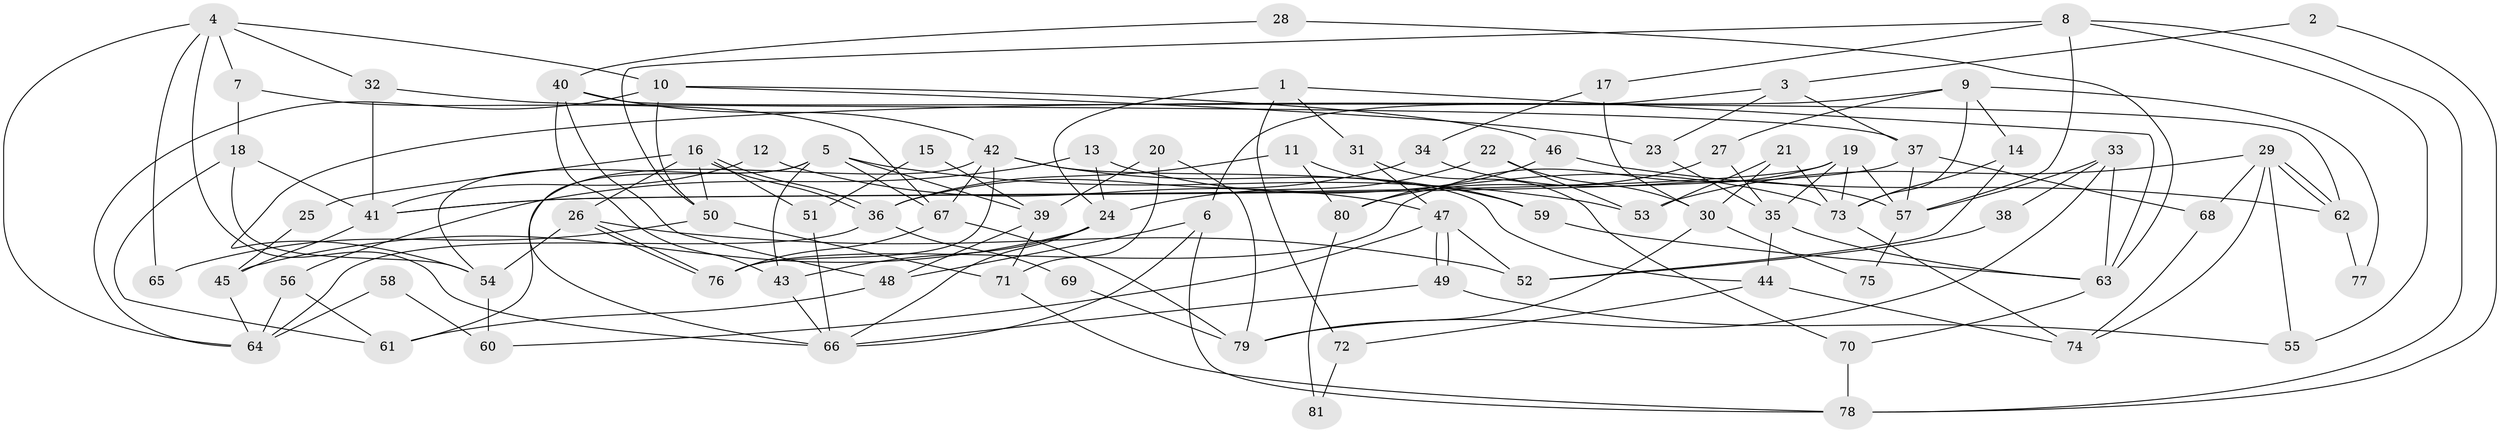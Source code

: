// Generated by graph-tools (version 1.1) at 2025/01/03/09/25 03:01:58]
// undirected, 81 vertices, 162 edges
graph export_dot {
graph [start="1"]
  node [color=gray90,style=filled];
  1;
  2;
  3;
  4;
  5;
  6;
  7;
  8;
  9;
  10;
  11;
  12;
  13;
  14;
  15;
  16;
  17;
  18;
  19;
  20;
  21;
  22;
  23;
  24;
  25;
  26;
  27;
  28;
  29;
  30;
  31;
  32;
  33;
  34;
  35;
  36;
  37;
  38;
  39;
  40;
  41;
  42;
  43;
  44;
  45;
  46;
  47;
  48;
  49;
  50;
  51;
  52;
  53;
  54;
  55;
  56;
  57;
  58;
  59;
  60;
  61;
  62;
  63;
  64;
  65;
  66;
  67;
  68;
  69;
  70;
  71;
  72;
  73;
  74;
  75;
  76;
  77;
  78;
  79;
  80;
  81;
  1 -- 24;
  1 -- 63;
  1 -- 31;
  1 -- 72;
  2 -- 78;
  2 -- 3;
  3 -- 6;
  3 -- 37;
  3 -- 23;
  4 -- 64;
  4 -- 66;
  4 -- 7;
  4 -- 10;
  4 -- 32;
  4 -- 65;
  5 -- 54;
  5 -- 66;
  5 -- 39;
  5 -- 43;
  5 -- 53;
  5 -- 67;
  6 -- 78;
  6 -- 66;
  6 -- 48;
  7 -- 67;
  7 -- 18;
  8 -- 50;
  8 -- 17;
  8 -- 55;
  8 -- 57;
  8 -- 78;
  9 -- 73;
  9 -- 54;
  9 -- 14;
  9 -- 27;
  9 -- 77;
  10 -- 23;
  10 -- 46;
  10 -- 50;
  10 -- 64;
  11 -- 80;
  11 -- 36;
  11 -- 59;
  12 -- 41;
  12 -- 47;
  13 -- 56;
  13 -- 73;
  13 -- 24;
  14 -- 73;
  14 -- 52;
  15 -- 51;
  15 -- 39;
  16 -- 36;
  16 -- 36;
  16 -- 26;
  16 -- 25;
  16 -- 50;
  16 -- 51;
  17 -- 34;
  17 -- 30;
  18 -- 41;
  18 -- 54;
  18 -- 61;
  19 -- 57;
  19 -- 76;
  19 -- 35;
  19 -- 41;
  19 -- 73;
  20 -- 39;
  20 -- 71;
  20 -- 79;
  21 -- 73;
  21 -- 30;
  21 -- 53;
  22 -- 24;
  22 -- 53;
  22 -- 30;
  23 -- 35;
  24 -- 43;
  24 -- 45;
  24 -- 66;
  25 -- 45;
  26 -- 52;
  26 -- 76;
  26 -- 76;
  26 -- 54;
  27 -- 35;
  27 -- 80;
  28 -- 63;
  28 -- 40;
  29 -- 53;
  29 -- 62;
  29 -- 62;
  29 -- 55;
  29 -- 68;
  29 -- 74;
  30 -- 79;
  30 -- 75;
  31 -- 70;
  31 -- 47;
  32 -- 41;
  32 -- 37;
  33 -- 79;
  33 -- 57;
  33 -- 38;
  33 -- 63;
  34 -- 36;
  34 -- 57;
  35 -- 63;
  35 -- 44;
  36 -- 64;
  36 -- 69;
  37 -- 68;
  37 -- 41;
  37 -- 57;
  38 -- 52;
  39 -- 48;
  39 -- 71;
  40 -- 42;
  40 -- 43;
  40 -- 48;
  40 -- 62;
  41 -- 45;
  42 -- 76;
  42 -- 61;
  42 -- 44;
  42 -- 59;
  42 -- 67;
  43 -- 66;
  44 -- 72;
  44 -- 74;
  45 -- 64;
  46 -- 62;
  46 -- 80;
  47 -- 49;
  47 -- 49;
  47 -- 52;
  47 -- 60;
  48 -- 61;
  49 -- 55;
  49 -- 66;
  50 -- 65;
  50 -- 71;
  51 -- 66;
  54 -- 60;
  56 -- 64;
  56 -- 61;
  57 -- 75;
  58 -- 60;
  58 -- 64;
  59 -- 63;
  62 -- 77;
  63 -- 70;
  67 -- 76;
  67 -- 79;
  68 -- 74;
  69 -- 79;
  70 -- 78;
  71 -- 78;
  72 -- 81;
  73 -- 74;
  80 -- 81;
}
